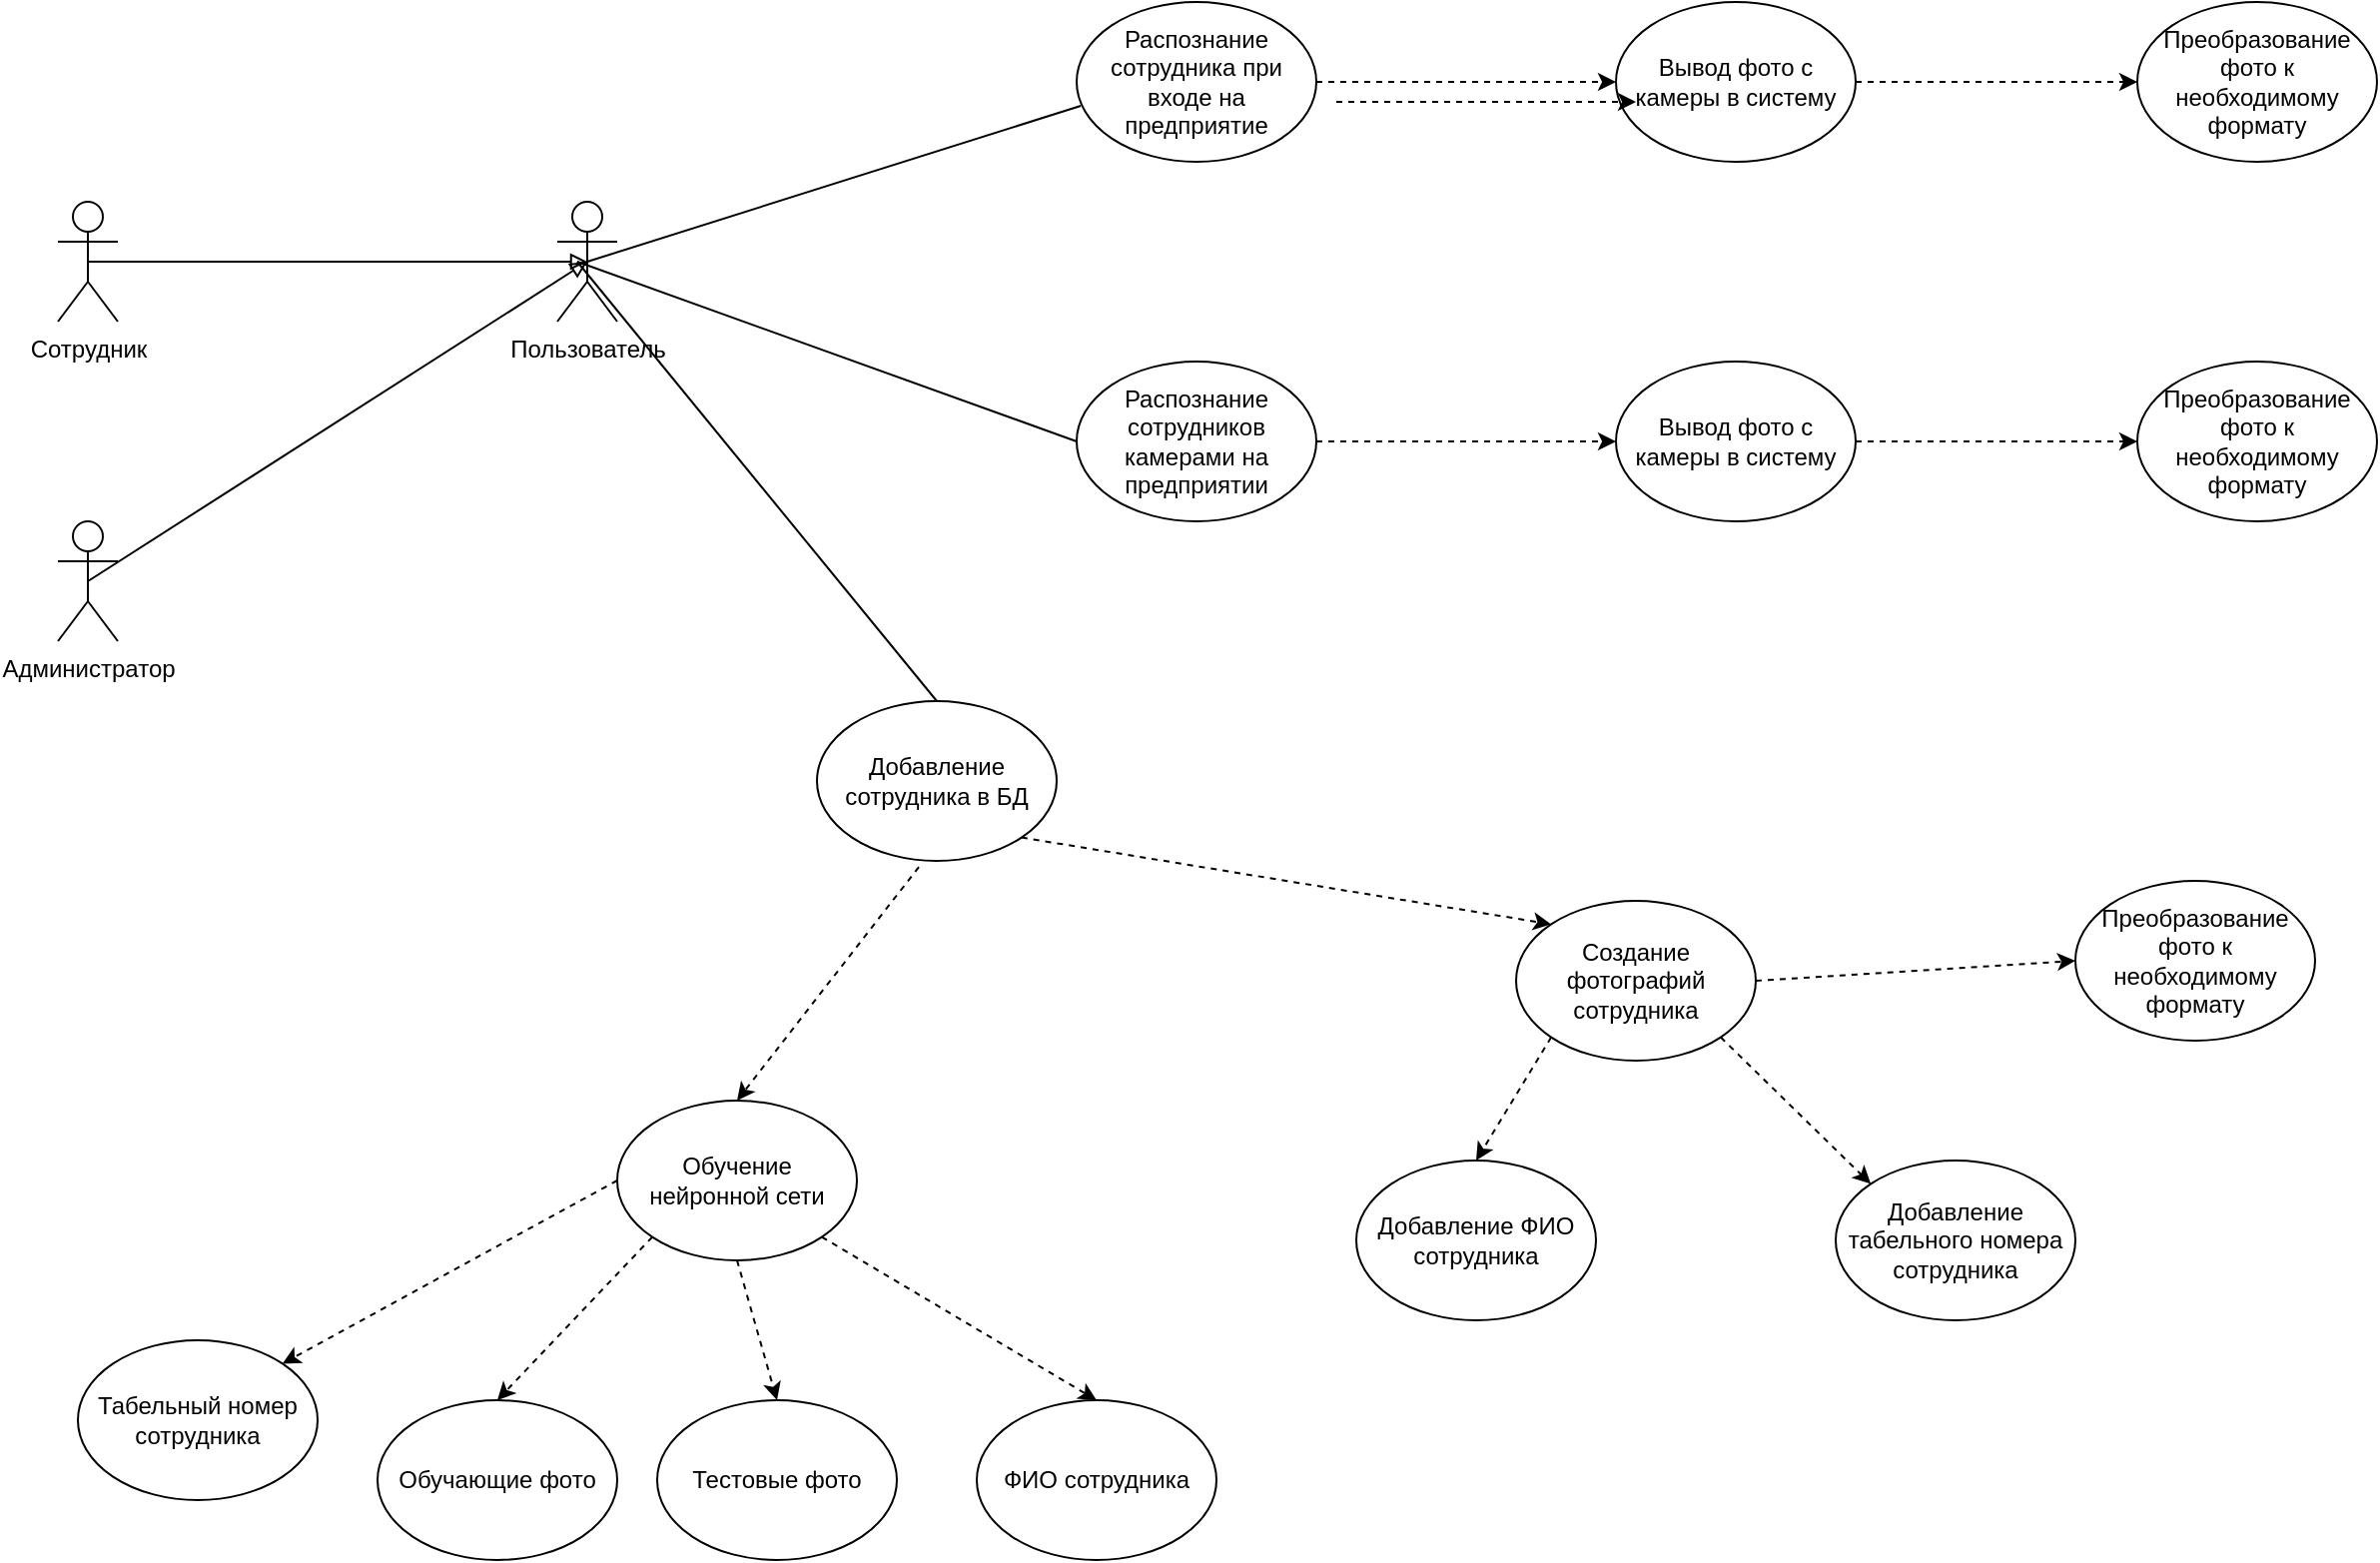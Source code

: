 <mxfile version="22.0.6" type="device">
  <diagram name="Страница — 1" id="R3nnsmm92fOk1h1CbwDt">
    <mxGraphModel dx="2206" dy="1215" grid="1" gridSize="10" guides="1" tooltips="1" connect="1" arrows="1" fold="1" page="1" pageScale="1" pageWidth="827" pageHeight="1169" math="0" shadow="0">
      <root>
        <mxCell id="0" />
        <mxCell id="1" parent="0" />
        <mxCell id="ULTg3AKQBXa0MyeNa-kY-1" value="Сотрудник" style="shape=umlActor;verticalLabelPosition=bottom;verticalAlign=top;html=1;outlineConnect=0;" parent="1" vertex="1">
          <mxGeometry x="80" y="230" width="30" height="60" as="geometry" />
        </mxCell>
        <mxCell id="ULTg3AKQBXa0MyeNa-kY-2" value="Пользователь" style="shape=umlActor;verticalLabelPosition=bottom;verticalAlign=top;html=1;outlineConnect=0;" parent="1" vertex="1">
          <mxGeometry x="330" y="230" width="30" height="60" as="geometry" />
        </mxCell>
        <mxCell id="ULTg3AKQBXa0MyeNa-kY-7" style="edgeStyle=none;shape=connector;rounded=0;orthogonalLoop=1;jettySize=auto;html=1;labelBackgroundColor=default;strokeColor=default;align=center;verticalAlign=middle;fontFamily=Helvetica;fontSize=11;fontColor=default;endArrow=block;endFill=0;exitX=0.5;exitY=0.5;exitDx=0;exitDy=0;exitPerimeter=0;entryX=0.5;entryY=0.5;entryDx=0;entryDy=0;entryPerimeter=0;" parent="1" source="ULTg3AKQBXa0MyeNa-kY-1" target="ULTg3AKQBXa0MyeNa-kY-2" edge="1">
          <mxGeometry relative="1" as="geometry">
            <mxPoint x="120" y="460" as="sourcePoint" />
            <mxPoint x="380" y="514" as="targetPoint" />
          </mxGeometry>
        </mxCell>
        <mxCell id="ULTg3AKQBXa0MyeNa-kY-9" value="Администратор" style="shape=umlActor;verticalLabelPosition=bottom;verticalAlign=top;html=1;" parent="1" vertex="1">
          <mxGeometry x="80" y="390" width="30" height="60" as="geometry" />
        </mxCell>
        <mxCell id="ULTg3AKQBXa0MyeNa-kY-10" style="edgeStyle=none;shape=connector;rounded=0;orthogonalLoop=1;jettySize=auto;html=1;labelBackgroundColor=default;strokeColor=default;align=center;verticalAlign=middle;fontFamily=Helvetica;fontSize=11;fontColor=default;endArrow=block;endFill=0;exitX=0.5;exitY=0.5;exitDx=0;exitDy=0;exitPerimeter=0;entryX=0.5;entryY=0.5;entryDx=0;entryDy=0;entryPerimeter=0;" parent="1" source="ULTg3AKQBXa0MyeNa-kY-9" target="ULTg3AKQBXa0MyeNa-kY-2" edge="1">
          <mxGeometry relative="1" as="geometry">
            <mxPoint x="105" y="270" as="sourcePoint" />
            <mxPoint x="355" y="270" as="targetPoint" />
          </mxGeometry>
        </mxCell>
        <mxCell id="ULTg3AKQBXa0MyeNa-kY-11" value="" style="endArrow=none;html=1;rounded=0;exitX=0.5;exitY=0.5;exitDx=0;exitDy=0;exitPerimeter=0;entryX=0.017;entryY=0.65;entryDx=0;entryDy=0;entryPerimeter=0;" parent="1" source="ULTg3AKQBXa0MyeNa-kY-2" target="ULTg3AKQBXa0MyeNa-kY-12" edge="1">
          <mxGeometry width="50" height="50" relative="1" as="geometry">
            <mxPoint x="490" y="250" as="sourcePoint" />
            <mxPoint x="580" y="220" as="targetPoint" />
          </mxGeometry>
        </mxCell>
        <mxCell id="ULTg3AKQBXa0MyeNa-kY-12" value="Распознание сотрудника при входе на предприятие" style="ellipse;whiteSpace=wrap;html=1;" parent="1" vertex="1">
          <mxGeometry x="590" y="130" width="120" height="80" as="geometry" />
        </mxCell>
        <mxCell id="ULTg3AKQBXa0MyeNa-kY-13" value="Распознание сотрудников камерами на предприятии" style="ellipse;whiteSpace=wrap;html=1;" parent="1" vertex="1">
          <mxGeometry x="590" y="310" width="120" height="80" as="geometry" />
        </mxCell>
        <mxCell id="ULTg3AKQBXa0MyeNa-kY-14" value="Добавление сотрудника в БД" style="ellipse;whiteSpace=wrap;html=1;" parent="1" vertex="1">
          <mxGeometry x="460" y="480" width="120" height="80" as="geometry" />
        </mxCell>
        <mxCell id="ULTg3AKQBXa0MyeNa-kY-15" value="" style="endArrow=none;html=1;rounded=0;entryX=0;entryY=0.5;entryDx=0;entryDy=0;" parent="1" target="ULTg3AKQBXa0MyeNa-kY-13" edge="1">
          <mxGeometry width="50" height="50" relative="1" as="geometry">
            <mxPoint x="340" y="260" as="sourcePoint" />
            <mxPoint x="592" y="232" as="targetPoint" />
          </mxGeometry>
        </mxCell>
        <mxCell id="ULTg3AKQBXa0MyeNa-kY-16" value="" style="endArrow=none;html=1;rounded=0;entryX=0.5;entryY=0;entryDx=0;entryDy=0;" parent="1" target="ULTg3AKQBXa0MyeNa-kY-14" edge="1">
          <mxGeometry width="50" height="50" relative="1" as="geometry">
            <mxPoint x="340" y="260" as="sourcePoint" />
            <mxPoint x="602" y="242" as="targetPoint" />
          </mxGeometry>
        </mxCell>
        <mxCell id="ULTg3AKQBXa0MyeNa-kY-17" value="Создание фотографий сотрудника" style="ellipse;whiteSpace=wrap;html=1;" parent="1" vertex="1">
          <mxGeometry x="810" y="580" width="120" height="80" as="geometry" />
        </mxCell>
        <mxCell id="ULTg3AKQBXa0MyeNa-kY-19" value="Обучение нейронной сети" style="ellipse;whiteSpace=wrap;html=1;" parent="1" vertex="1">
          <mxGeometry x="360" y="680" width="120" height="80" as="geometry" />
        </mxCell>
        <mxCell id="ULTg3AKQBXa0MyeNa-kY-20" value="Обучающие фото&lt;br&gt;" style="ellipse;whiteSpace=wrap;html=1;" parent="1" vertex="1">
          <mxGeometry x="240" y="830" width="120" height="80" as="geometry" />
        </mxCell>
        <mxCell id="ULTg3AKQBXa0MyeNa-kY-21" value="Тестовые фото" style="ellipse;whiteSpace=wrap;html=1;" parent="1" vertex="1">
          <mxGeometry x="380" y="830" width="120" height="80" as="geometry" />
        </mxCell>
        <mxCell id="ULTg3AKQBXa0MyeNa-kY-22" value="ФИО сотрудника" style="ellipse;whiteSpace=wrap;html=1;" parent="1" vertex="1">
          <mxGeometry x="540" y="830" width="120" height="80" as="geometry" />
        </mxCell>
        <mxCell id="ULTg3AKQBXa0MyeNa-kY-23" value="Табельный номер сотрудника" style="ellipse;whiteSpace=wrap;html=1;" parent="1" vertex="1">
          <mxGeometry x="90" y="800" width="120" height="80" as="geometry" />
        </mxCell>
        <mxCell id="ULTg3AKQBXa0MyeNa-kY-24" style="rounded=0;orthogonalLoop=1;jettySize=auto;html=1;exitX=0;exitY=0.5;exitDx=0;exitDy=0;entryX=1;entryY=0;entryDx=0;entryDy=0;dashed=1;" parent="1" source="ULTg3AKQBXa0MyeNa-kY-19" target="ULTg3AKQBXa0MyeNa-kY-23" edge="1">
          <mxGeometry relative="1" as="geometry">
            <mxPoint x="250" y="710" as="sourcePoint" />
            <mxPoint x="313" y="732" as="targetPoint" />
          </mxGeometry>
        </mxCell>
        <mxCell id="ULTg3AKQBXa0MyeNa-kY-25" style="rounded=0;orthogonalLoop=1;jettySize=auto;html=1;exitX=0;exitY=1;exitDx=0;exitDy=0;entryX=0.5;entryY=0;entryDx=0;entryDy=0;dashed=1;" parent="1" source="ULTg3AKQBXa0MyeNa-kY-19" target="ULTg3AKQBXa0MyeNa-kY-20" edge="1">
          <mxGeometry relative="1" as="geometry">
            <mxPoint x="370" y="730" as="sourcePoint" />
            <mxPoint x="202" y="822" as="targetPoint" />
          </mxGeometry>
        </mxCell>
        <mxCell id="ULTg3AKQBXa0MyeNa-kY-26" style="rounded=0;orthogonalLoop=1;jettySize=auto;html=1;exitX=0.5;exitY=1;exitDx=0;exitDy=0;entryX=0.5;entryY=0;entryDx=0;entryDy=0;dashed=1;" parent="1" source="ULTg3AKQBXa0MyeNa-kY-19" target="ULTg3AKQBXa0MyeNa-kY-21" edge="1">
          <mxGeometry relative="1" as="geometry">
            <mxPoint x="380" y="740" as="sourcePoint" />
            <mxPoint x="212" y="832" as="targetPoint" />
          </mxGeometry>
        </mxCell>
        <mxCell id="ULTg3AKQBXa0MyeNa-kY-27" style="rounded=0;orthogonalLoop=1;jettySize=auto;html=1;exitX=1;exitY=1;exitDx=0;exitDy=0;entryX=0.5;entryY=0;entryDx=0;entryDy=0;dashed=1;" parent="1" source="ULTg3AKQBXa0MyeNa-kY-19" target="ULTg3AKQBXa0MyeNa-kY-22" edge="1">
          <mxGeometry relative="1" as="geometry">
            <mxPoint x="390" y="750" as="sourcePoint" />
            <mxPoint x="222" y="842" as="targetPoint" />
          </mxGeometry>
        </mxCell>
        <mxCell id="ULTg3AKQBXa0MyeNa-kY-28" style="rounded=0;orthogonalLoop=1;jettySize=auto;html=1;exitX=0.425;exitY=1.038;exitDx=0;exitDy=0;entryX=0.5;entryY=0;entryDx=0;entryDy=0;dashed=1;exitPerimeter=0;" parent="1" source="ULTg3AKQBXa0MyeNa-kY-14" target="ULTg3AKQBXa0MyeNa-kY-19" edge="1">
          <mxGeometry relative="1" as="geometry">
            <mxPoint x="400" y="760" as="sourcePoint" />
            <mxPoint x="232" y="852" as="targetPoint" />
          </mxGeometry>
        </mxCell>
        <mxCell id="ULTg3AKQBXa0MyeNa-kY-29" style="rounded=0;orthogonalLoop=1;jettySize=auto;html=1;exitX=1;exitY=1;exitDx=0;exitDy=0;entryX=0;entryY=0;entryDx=0;entryDy=0;dashed=1;" parent="1" source="ULTg3AKQBXa0MyeNa-kY-14" target="ULTg3AKQBXa0MyeNa-kY-17" edge="1">
          <mxGeometry relative="1" as="geometry">
            <mxPoint x="410" y="770" as="sourcePoint" />
            <mxPoint x="242" y="862" as="targetPoint" />
          </mxGeometry>
        </mxCell>
        <mxCell id="ULTg3AKQBXa0MyeNa-kY-30" value="Добавление ФИО сотрудника" style="ellipse;whiteSpace=wrap;html=1;" parent="1" vertex="1">
          <mxGeometry x="730" y="710" width="120" height="80" as="geometry" />
        </mxCell>
        <mxCell id="ULTg3AKQBXa0MyeNa-kY-31" value="Добавление табельного номера сотрудника" style="ellipse;whiteSpace=wrap;html=1;" parent="1" vertex="1">
          <mxGeometry x="970" y="710" width="120" height="80" as="geometry" />
        </mxCell>
        <mxCell id="ULTg3AKQBXa0MyeNa-kY-32" style="rounded=0;orthogonalLoop=1;jettySize=auto;html=1;exitX=0;exitY=1;exitDx=0;exitDy=0;entryX=0.5;entryY=0;entryDx=0;entryDy=0;dashed=1;" parent="1" source="ULTg3AKQBXa0MyeNa-kY-17" target="ULTg3AKQBXa0MyeNa-kY-30" edge="1">
          <mxGeometry relative="1" as="geometry">
            <mxPoint x="572" y="558" as="sourcePoint" />
            <mxPoint x="838" y="602" as="targetPoint" />
          </mxGeometry>
        </mxCell>
        <mxCell id="ULTg3AKQBXa0MyeNa-kY-33" style="rounded=0;orthogonalLoop=1;jettySize=auto;html=1;exitX=1;exitY=1;exitDx=0;exitDy=0;entryX=0;entryY=0;entryDx=0;entryDy=0;dashed=1;" parent="1" source="ULTg3AKQBXa0MyeNa-kY-17" target="ULTg3AKQBXa0MyeNa-kY-31" edge="1">
          <mxGeometry relative="1" as="geometry">
            <mxPoint x="582" y="568" as="sourcePoint" />
            <mxPoint x="848" y="612" as="targetPoint" />
          </mxGeometry>
        </mxCell>
        <mxCell id="v9rZIXru82J5WcHvp9ef-2" value="Вывод фото с камеры в систему" style="ellipse;whiteSpace=wrap;html=1;" vertex="1" parent="1">
          <mxGeometry x="860" y="130" width="120" height="80" as="geometry" />
        </mxCell>
        <mxCell id="v9rZIXru82J5WcHvp9ef-3" value="Преобразование фото к необходимому формату" style="ellipse;whiteSpace=wrap;html=1;" vertex="1" parent="1">
          <mxGeometry x="1121" y="130" width="120" height="80" as="geometry" />
        </mxCell>
        <mxCell id="v9rZIXru82J5WcHvp9ef-4" value="Преобразование фото к необходимому формату" style="ellipse;whiteSpace=wrap;html=1;" vertex="1" parent="1">
          <mxGeometry x="1090" y="570" width="120" height="80" as="geometry" />
        </mxCell>
        <mxCell id="v9rZIXru82J5WcHvp9ef-5" style="rounded=0;orthogonalLoop=1;jettySize=auto;html=1;exitX=1;exitY=0.5;exitDx=0;exitDy=0;entryX=0;entryY=0.5;entryDx=0;entryDy=0;dashed=1;" edge="1" parent="1" source="ULTg3AKQBXa0MyeNa-kY-17" target="v9rZIXru82J5WcHvp9ef-4">
          <mxGeometry relative="1" as="geometry">
            <mxPoint x="870" y="490" as="sourcePoint" />
            <mxPoint x="1136" y="534" as="targetPoint" />
          </mxGeometry>
        </mxCell>
        <mxCell id="v9rZIXru82J5WcHvp9ef-6" style="rounded=0;orthogonalLoop=1;jettySize=auto;html=1;exitX=1;exitY=0.5;exitDx=0;exitDy=0;entryX=0;entryY=0.5;entryDx=0;entryDy=0;dashed=1;" edge="1" parent="1" source="ULTg3AKQBXa0MyeNa-kY-12" target="v9rZIXru82J5WcHvp9ef-2">
          <mxGeometry relative="1" as="geometry">
            <mxPoint x="572" y="558" as="sourcePoint" />
            <mxPoint x="838" y="602" as="targetPoint" />
          </mxGeometry>
        </mxCell>
        <mxCell id="v9rZIXru82J5WcHvp9ef-7" style="rounded=0;orthogonalLoop=1;jettySize=auto;html=1;exitX=1;exitY=0.5;exitDx=0;exitDy=0;entryX=0;entryY=0.5;entryDx=0;entryDy=0;dashed=1;" edge="1" parent="1" source="v9rZIXru82J5WcHvp9ef-2" target="v9rZIXru82J5WcHvp9ef-3">
          <mxGeometry relative="1" as="geometry">
            <mxPoint x="582" y="568" as="sourcePoint" />
            <mxPoint x="848" y="612" as="targetPoint" />
          </mxGeometry>
        </mxCell>
        <mxCell id="v9rZIXru82J5WcHvp9ef-8" value="Вывод фото с камеры в систему" style="ellipse;whiteSpace=wrap;html=1;" vertex="1" parent="1">
          <mxGeometry x="860" y="310" width="120" height="80" as="geometry" />
        </mxCell>
        <mxCell id="v9rZIXru82J5WcHvp9ef-9" value="Преобразование фото к необходимому формату" style="ellipse;whiteSpace=wrap;html=1;" vertex="1" parent="1">
          <mxGeometry x="1121" y="310" width="120" height="80" as="geometry" />
        </mxCell>
        <mxCell id="v9rZIXru82J5WcHvp9ef-10" style="rounded=0;orthogonalLoop=1;jettySize=auto;html=1;exitX=1;exitY=0.5;exitDx=0;exitDy=0;entryX=0;entryY=0.5;entryDx=0;entryDy=0;dashed=1;" edge="1" parent="1" source="v9rZIXru82J5WcHvp9ef-8" target="v9rZIXru82J5WcHvp9ef-9">
          <mxGeometry relative="1" as="geometry">
            <mxPoint x="582" y="748" as="sourcePoint" />
            <mxPoint x="848" y="792" as="targetPoint" />
          </mxGeometry>
        </mxCell>
        <mxCell id="v9rZIXru82J5WcHvp9ef-11" style="rounded=0;orthogonalLoop=1;jettySize=auto;html=1;exitX=1;exitY=0.5;exitDx=0;exitDy=0;entryX=0;entryY=0.5;entryDx=0;entryDy=0;dashed=1;" edge="1" parent="1">
          <mxGeometry relative="1" as="geometry">
            <mxPoint x="720" y="180" as="sourcePoint" />
            <mxPoint x="870" y="180" as="targetPoint" />
          </mxGeometry>
        </mxCell>
        <mxCell id="v9rZIXru82J5WcHvp9ef-12" style="rounded=0;orthogonalLoop=1;jettySize=auto;html=1;exitX=1;exitY=0.5;exitDx=0;exitDy=0;entryX=0;entryY=0.5;entryDx=0;entryDy=0;dashed=1;" edge="1" parent="1" source="ULTg3AKQBXa0MyeNa-kY-13" target="v9rZIXru82J5WcHvp9ef-8">
          <mxGeometry relative="1" as="geometry">
            <mxPoint x="710" y="360" as="sourcePoint" />
            <mxPoint x="860" y="360" as="targetPoint" />
          </mxGeometry>
        </mxCell>
      </root>
    </mxGraphModel>
  </diagram>
</mxfile>
